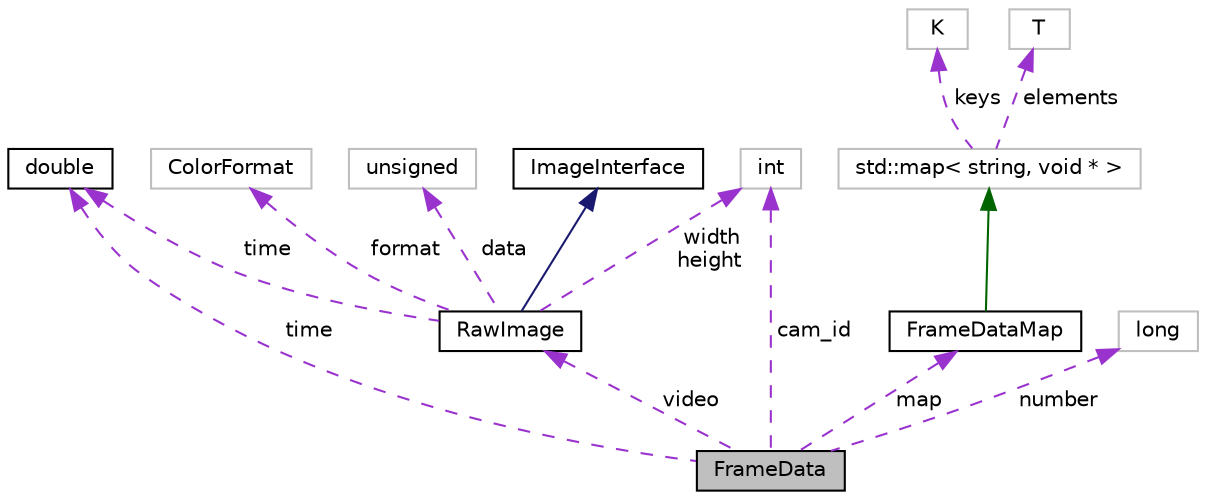 digraph "FrameData"
{
 // INTERACTIVE_SVG=YES
  edge [fontname="Helvetica",fontsize="10",labelfontname="Helvetica",labelfontsize="10"];
  node [fontname="Helvetica",fontsize="10",shape=record];
  Node1 [label="FrameData",height=0.2,width=0.4,color="black", fillcolor="grey75", style="filled", fontcolor="black"];
  Node2 -> Node1 [dir="back",color="darkorchid3",fontsize="10",style="dashed",label=" time" ,fontname="Helvetica"];
  Node2 [label="double",height=0.2,width=0.4,color="black", fillcolor="white", style="filled",URL="$df/de6/classdouble.html"];
  Node3 -> Node1 [dir="back",color="darkorchid3",fontsize="10",style="dashed",label=" cam_id" ,fontname="Helvetica"];
  Node3 [label="int",height=0.2,width=0.4,color="grey75", fillcolor="white", style="filled"];
  Node4 -> Node1 [dir="back",color="darkorchid3",fontsize="10",style="dashed",label=" video" ,fontname="Helvetica"];
  Node4 [label="RawImage",height=0.2,width=0.4,color="black", fillcolor="white", style="filled",URL="$d0/d14/class_raw_image.html",tooltip="A class providing description and storage of raw image data. "];
  Node5 -> Node4 [dir="back",color="midnightblue",fontsize="10",style="solid",fontname="Helvetica"];
  Node5 [label="ImageInterface",height=0.2,width=0.4,color="black", fillcolor="white", style="filled",URL="$dc/dd6/class_image_interface.html"];
  Node6 -> Node4 [dir="back",color="darkorchid3",fontsize="10",style="dashed",label=" format" ,fontname="Helvetica"];
  Node6 [label="ColorFormat",height=0.2,width=0.4,color="grey75", fillcolor="white", style="filled"];
  Node2 -> Node4 [dir="back",color="darkorchid3",fontsize="10",style="dashed",label=" time" ,fontname="Helvetica"];
  Node3 -> Node4 [dir="back",color="darkorchid3",fontsize="10",style="dashed",label=" width\nheight" ,fontname="Helvetica"];
  Node7 -> Node4 [dir="back",color="darkorchid3",fontsize="10",style="dashed",label=" data" ,fontname="Helvetica"];
  Node7 [label="unsigned",height=0.2,width=0.4,color="grey75", fillcolor="white", style="filled"];
  Node8 -> Node1 [dir="back",color="darkorchid3",fontsize="10",style="dashed",label=" map" ,fontname="Helvetica"];
  Node8 [label="FrameDataMap",height=0.2,width=0.4,color="black", fillcolor="white", style="filled",URL="$db/d71/class_frame_data_map.html",tooltip="A general storage map, for plugins to store and read their data. "];
  Node9 -> Node8 [dir="back",color="darkgreen",fontsize="10",style="solid",fontname="Helvetica"];
  Node9 [label="std::map\< string, void * \>",height=0.2,width=0.4,color="grey75", fillcolor="white", style="filled",tooltip="STL class. "];
  Node10 -> Node9 [dir="back",color="darkorchid3",fontsize="10",style="dashed",label=" keys" ,fontname="Helvetica"];
  Node10 [label="K",height=0.2,width=0.4,color="grey75", fillcolor="white", style="filled"];
  Node11 -> Node9 [dir="back",color="darkorchid3",fontsize="10",style="dashed",label=" elements" ,fontname="Helvetica"];
  Node11 [label="T",height=0.2,width=0.4,color="grey75", fillcolor="white", style="filled"];
  Node12 -> Node1 [dir="back",color="darkorchid3",fontsize="10",style="dashed",label=" number" ,fontname="Helvetica"];
  Node12 [label="long",height=0.2,width=0.4,color="grey75", fillcolor="white", style="filled"];
}
